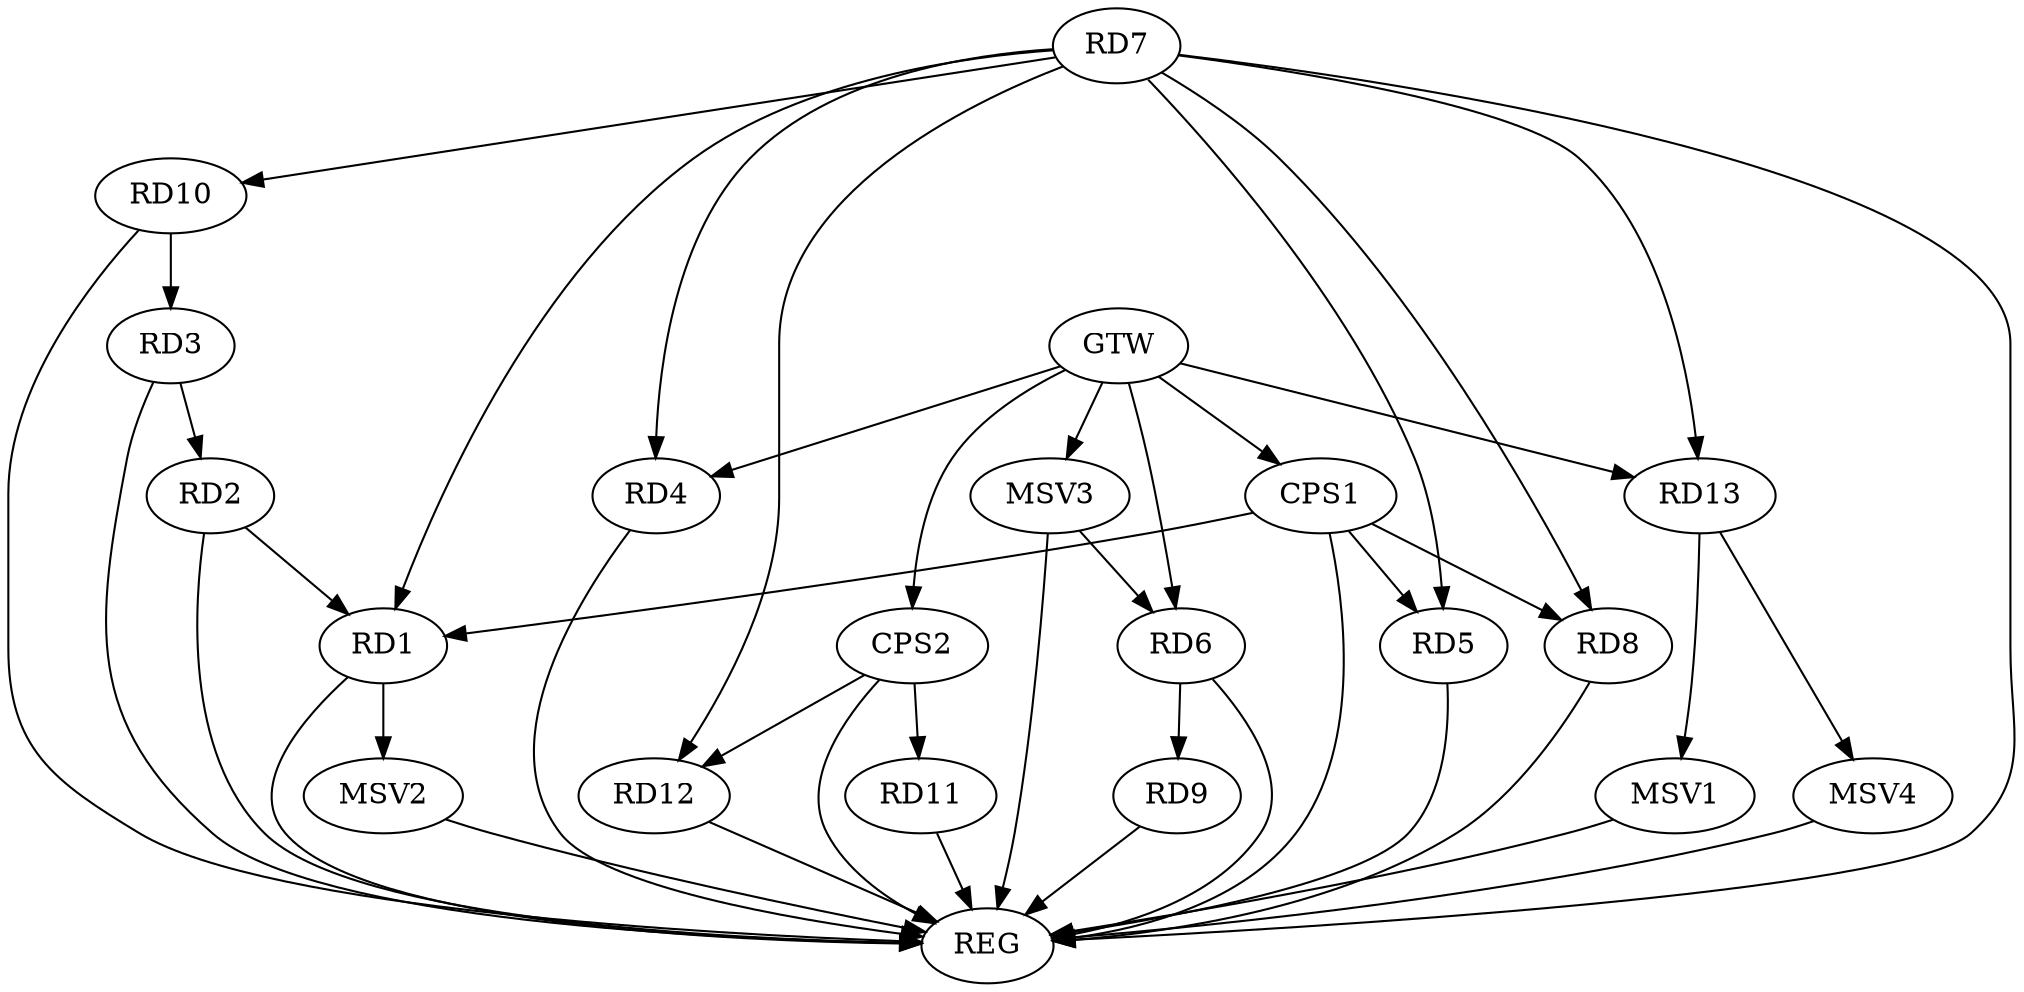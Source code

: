 strict digraph G {
  RD1 [ label="RD1" ];
  RD2 [ label="RD2" ];
  RD3 [ label="RD3" ];
  RD4 [ label="RD4" ];
  RD5 [ label="RD5" ];
  RD6 [ label="RD6" ];
  RD7 [ label="RD7" ];
  RD8 [ label="RD8" ];
  RD9 [ label="RD9" ];
  RD10 [ label="RD10" ];
  RD11 [ label="RD11" ];
  RD12 [ label="RD12" ];
  RD13 [ label="RD13" ];
  CPS1 [ label="CPS1" ];
  CPS2 [ label="CPS2" ];
  GTW [ label="GTW" ];
  REG [ label="REG" ];
  MSV1 [ label="MSV1" ];
  MSV2 [ label="MSV2" ];
  MSV3 [ label="MSV3" ];
  MSV4 [ label="MSV4" ];
  RD2 -> RD1;
  RD7 -> RD1;
  RD3 -> RD2;
  RD10 -> RD3;
  RD6 -> RD9;
  RD7 -> RD10;
  RD7 -> RD12;
  CPS1 -> RD1;
  CPS1 -> RD5;
  CPS1 -> RD8;
  CPS2 -> RD11;
  CPS2 -> RD12;
  GTW -> RD4;
  GTW -> RD6;
  GTW -> RD13;
  GTW -> CPS1;
  GTW -> CPS2;
  RD1 -> REG;
  RD2 -> REG;
  RD3 -> REG;
  RD4 -> REG;
  RD5 -> REG;
  RD6 -> REG;
  RD7 -> REG;
  RD8 -> REG;
  RD9 -> REG;
  RD10 -> REG;
  RD11 -> REG;
  RD12 -> REG;
  CPS1 -> REG;
  CPS2 -> REG;
  RD7 -> RD4;
  RD7 -> RD5;
  RD7 -> RD13;
  RD7 -> RD8;
  RD13 -> MSV1;
  MSV1 -> REG;
  RD1 -> MSV2;
  MSV2 -> REG;
  MSV3 -> RD6;
  GTW -> MSV3;
  MSV3 -> REG;
  RD13 -> MSV4;
  MSV4 -> REG;
}
